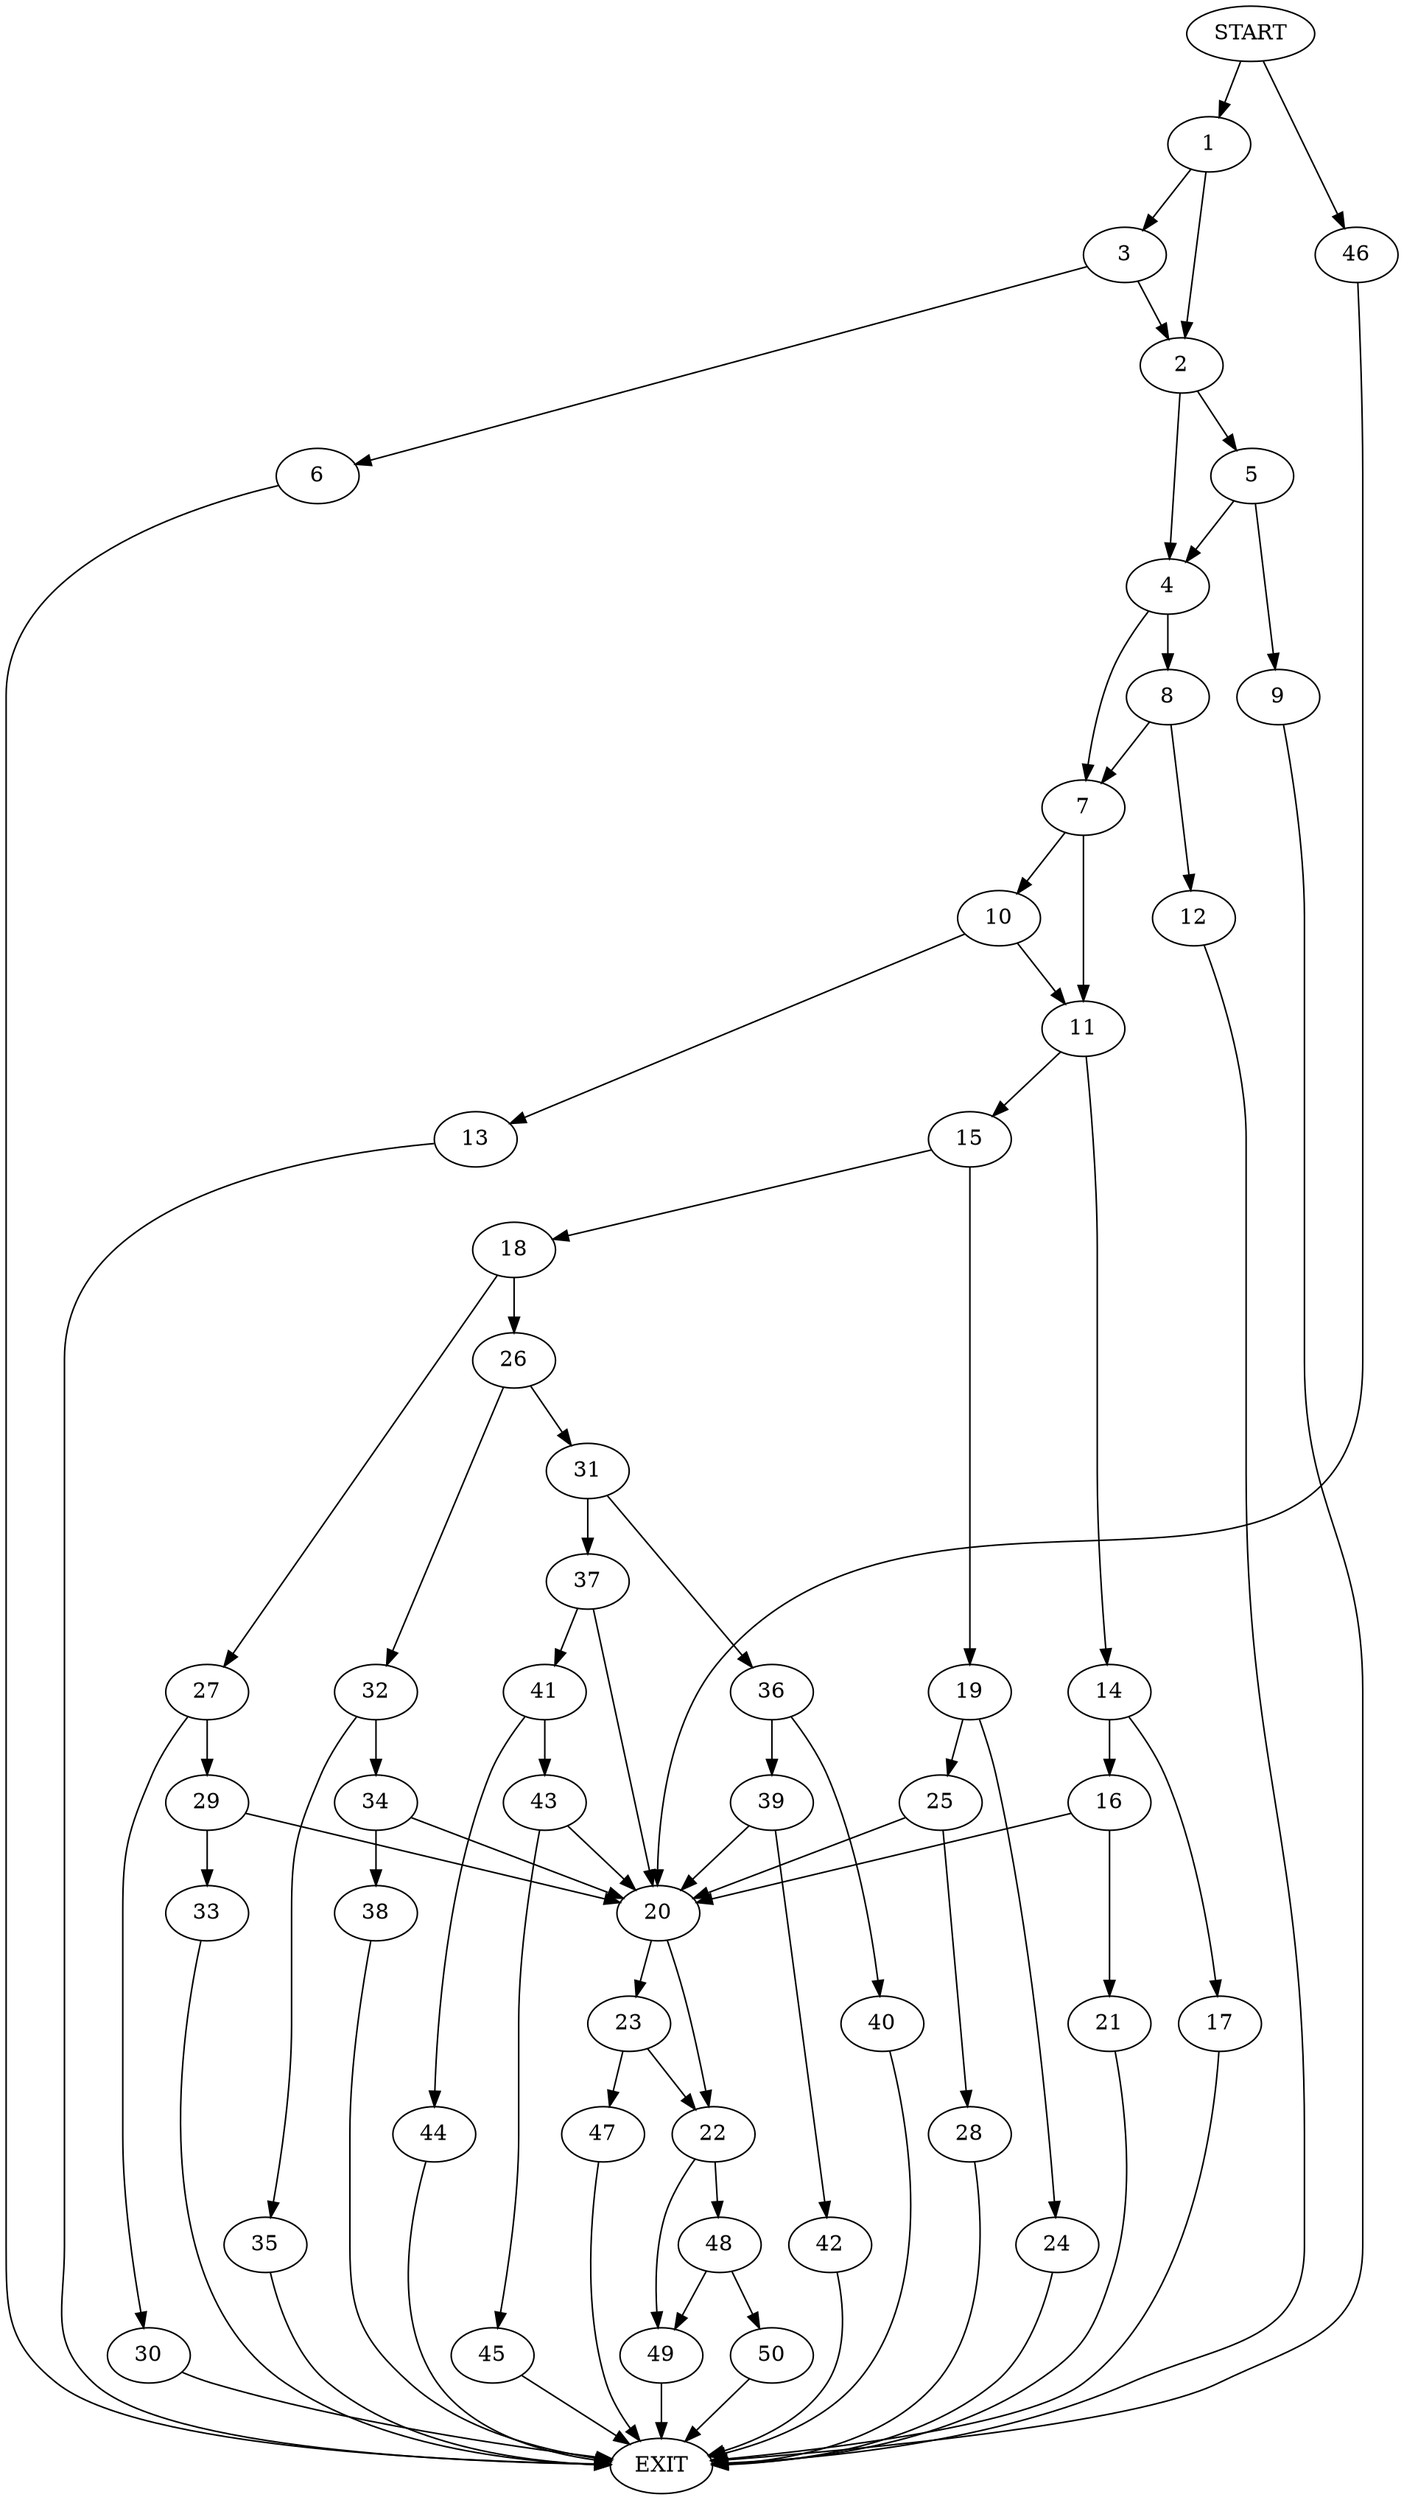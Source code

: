 digraph {
0 [label="START"]
51 [label="EXIT"]
0 -> 1
1 -> 2
1 -> 3
2 -> 4
2 -> 5
3 -> 2
3 -> 6
6 -> 51
4 -> 7
4 -> 8
5 -> 9
5 -> 4
9 -> 51
7 -> 10
7 -> 11
8 -> 12
8 -> 7
12 -> 51
10 -> 13
10 -> 11
11 -> 14
11 -> 15
13 -> 51
14 -> 16
14 -> 17
15 -> 18
15 -> 19
16 -> 20
16 -> 21
17 -> 51
20 -> 22
20 -> 23
21 -> 51
19 -> 24
19 -> 25
18 -> 26
18 -> 27
24 -> 51
25 -> 20
25 -> 28
28 -> 51
27 -> 29
27 -> 30
26 -> 31
26 -> 32
30 -> 51
29 -> 20
29 -> 33
33 -> 51
32 -> 34
32 -> 35
31 -> 36
31 -> 37
34 -> 20
34 -> 38
35 -> 51
38 -> 51
36 -> 39
36 -> 40
37 -> 41
37 -> 20
39 -> 20
39 -> 42
40 -> 51
42 -> 51
41 -> 43
41 -> 44
43 -> 20
43 -> 45
44 -> 51
0 -> 46
46 -> 20
45 -> 51
23 -> 22
23 -> 47
22 -> 48
22 -> 49
47 -> 51
48 -> 50
48 -> 49
49 -> 51
50 -> 51
}
